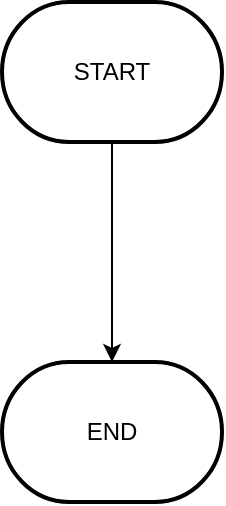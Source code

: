 <mxfile version="21.6.9" type="github">
  <diagram name="Page-1" id="MdoeTvSomnvcYyJybCuK">
    <mxGraphModel dx="618" dy="571" grid="1" gridSize="10" guides="1" tooltips="1" connect="1" arrows="1" fold="1" page="1" pageScale="1" pageWidth="850" pageHeight="1100" math="0" shadow="0">
      <root>
        <mxCell id="0" />
        <mxCell id="1" parent="0" />
        <mxCell id="rVx_CNBtRCrPAXsPUN4s-6" style="edgeStyle=orthogonalEdgeStyle;rounded=0;orthogonalLoop=1;jettySize=auto;html=1;exitX=0.5;exitY=1;exitDx=0;exitDy=0;exitPerimeter=0;entryX=0.5;entryY=0;entryDx=0;entryDy=0;entryPerimeter=0;" edge="1" parent="1" source="rVx_CNBtRCrPAXsPUN4s-1" target="rVx_CNBtRCrPAXsPUN4s-3">
          <mxGeometry relative="1" as="geometry" />
        </mxCell>
        <mxCell id="rVx_CNBtRCrPAXsPUN4s-1" value="START" style="strokeWidth=2;html=1;shape=mxgraph.flowchart.terminator;whiteSpace=wrap;" vertex="1" parent="1">
          <mxGeometry x="260" y="60" width="110" height="70" as="geometry" />
        </mxCell>
        <mxCell id="rVx_CNBtRCrPAXsPUN4s-3" value="END" style="strokeWidth=2;html=1;shape=mxgraph.flowchart.terminator;whiteSpace=wrap;" vertex="1" parent="1">
          <mxGeometry x="260" y="240" width="110" height="70" as="geometry" />
        </mxCell>
      </root>
    </mxGraphModel>
  </diagram>
</mxfile>
